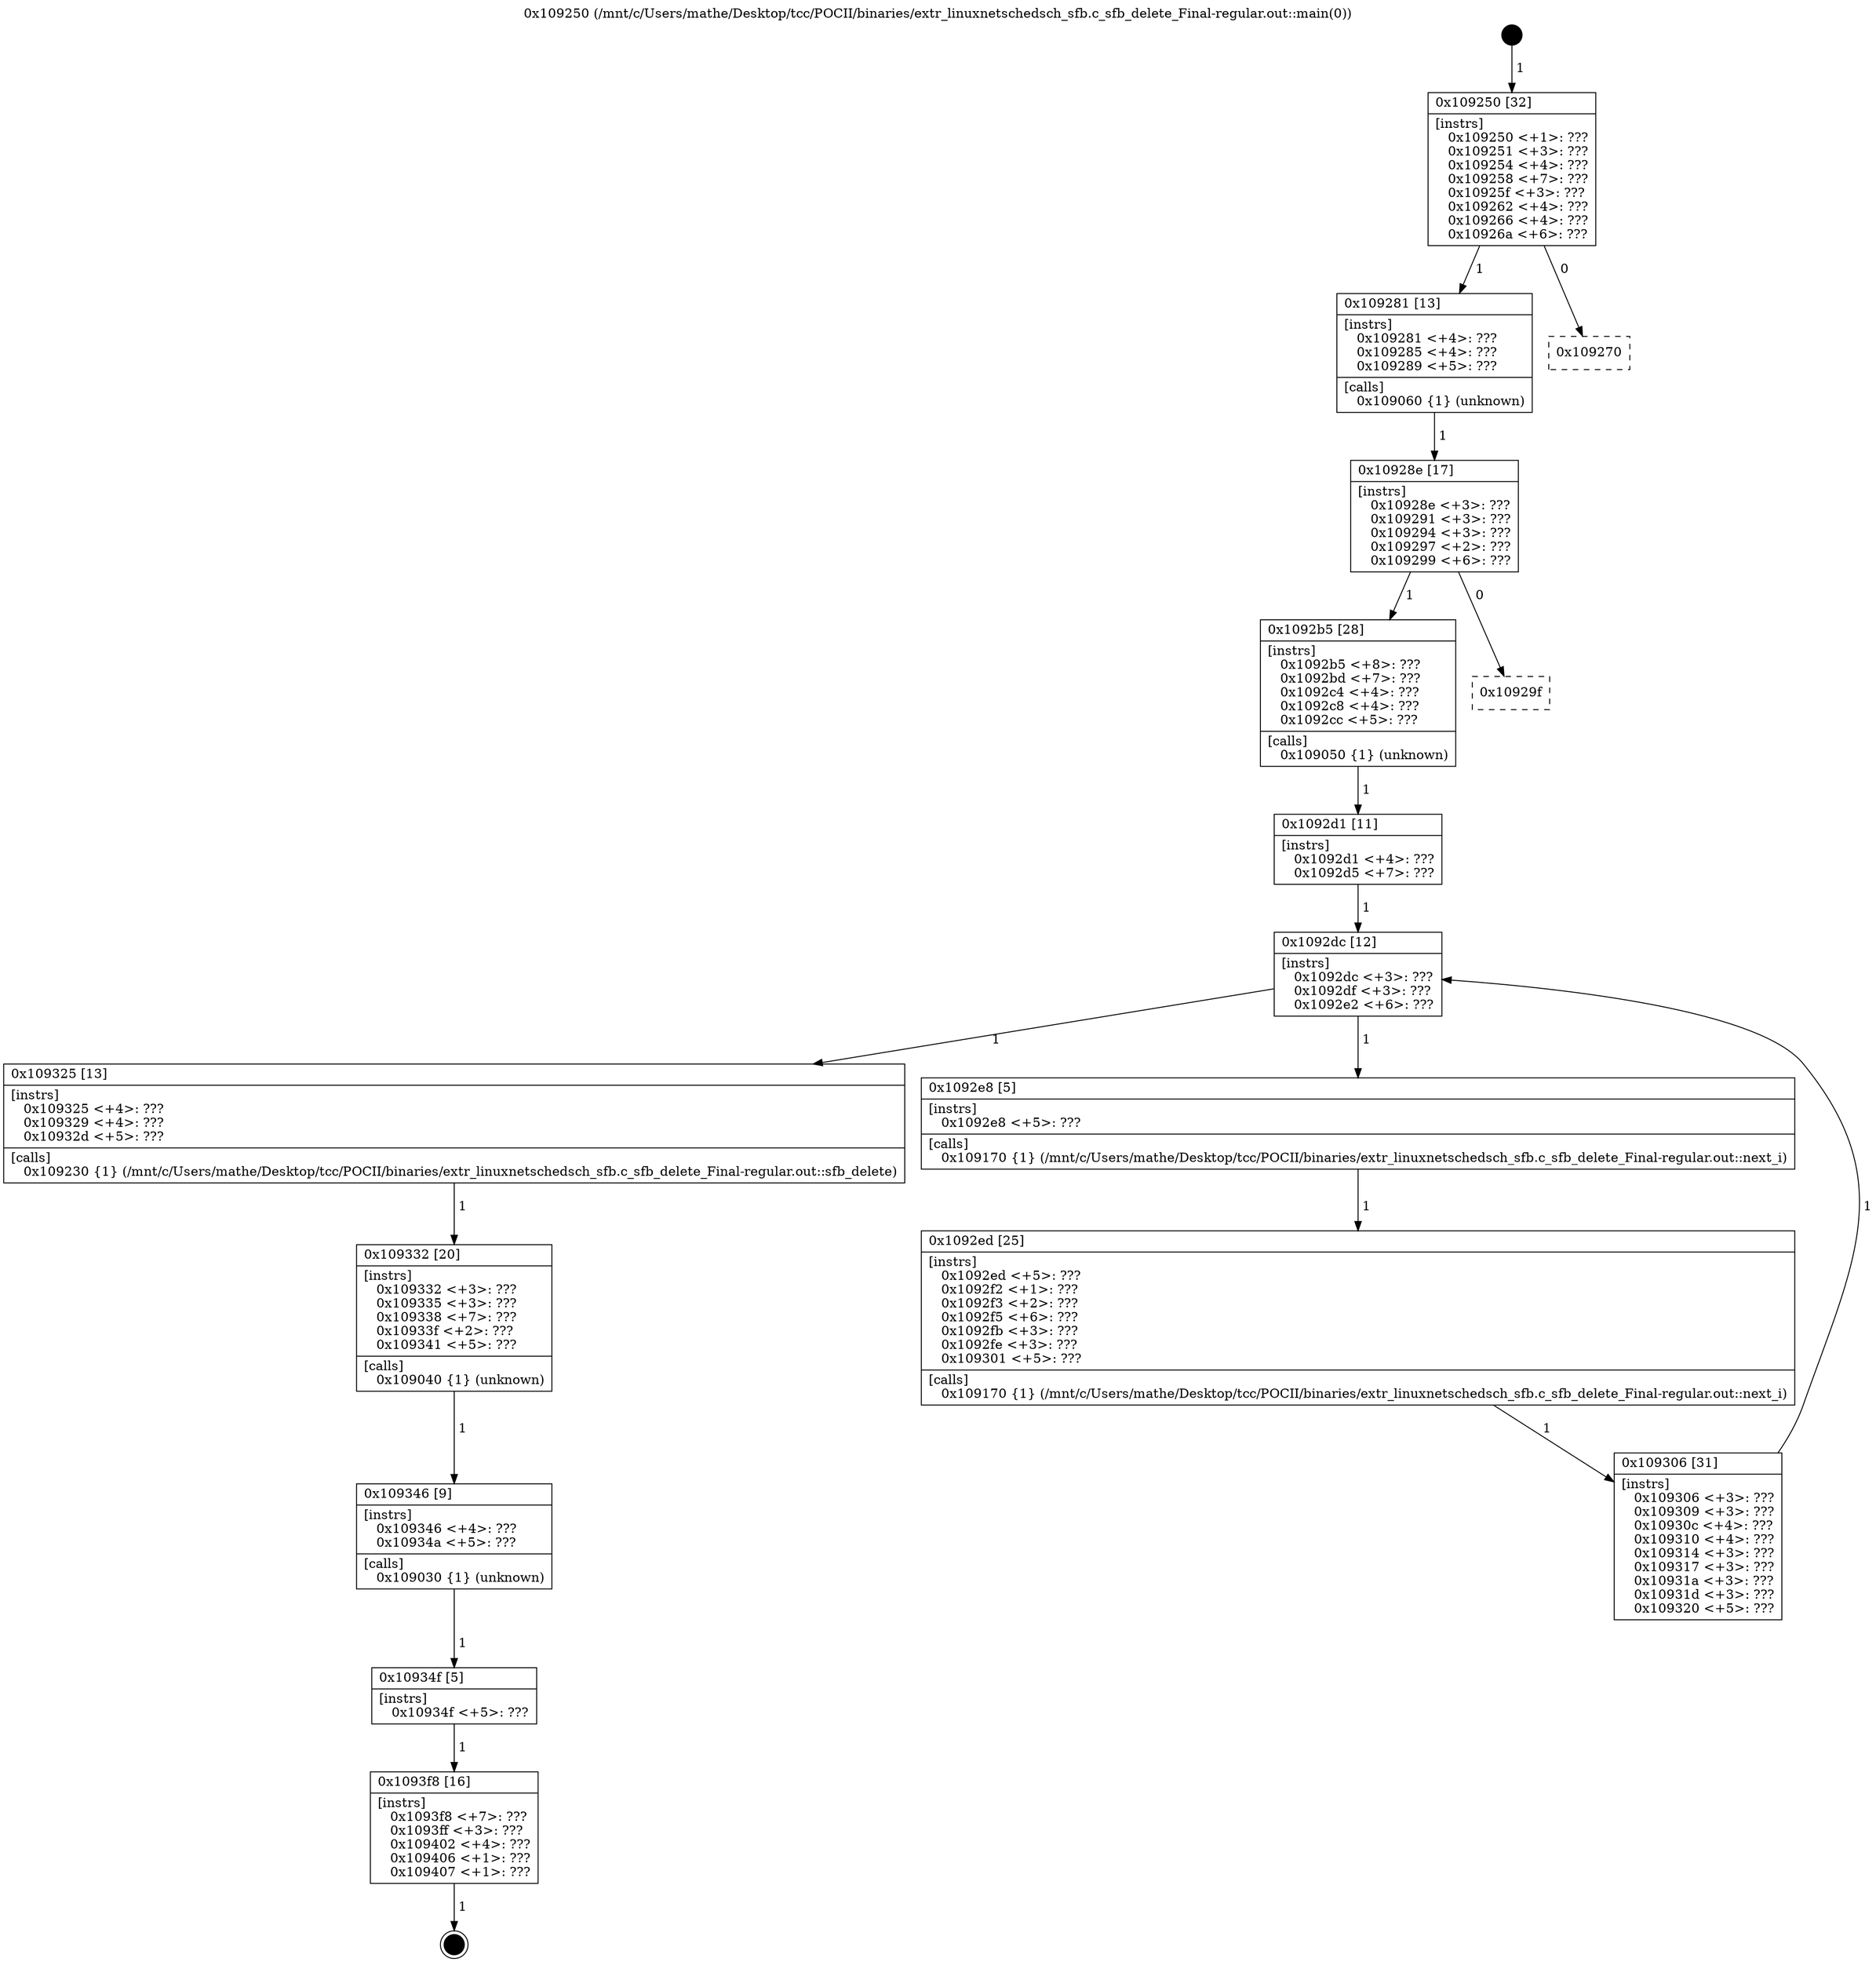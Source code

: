digraph "0x109250" {
  label = "0x109250 (/mnt/c/Users/mathe/Desktop/tcc/POCII/binaries/extr_linuxnetschedsch_sfb.c_sfb_delete_Final-regular.out::main(0))"
  labelloc = "t"
  node[shape=record]

  Entry [label="",width=0.3,height=0.3,shape=circle,fillcolor=black,style=filled]
  "0x109250" [label="{
     0x109250 [32]\l
     | [instrs]\l
     &nbsp;&nbsp;0x109250 \<+1\>: ???\l
     &nbsp;&nbsp;0x109251 \<+3\>: ???\l
     &nbsp;&nbsp;0x109254 \<+4\>: ???\l
     &nbsp;&nbsp;0x109258 \<+7\>: ???\l
     &nbsp;&nbsp;0x10925f \<+3\>: ???\l
     &nbsp;&nbsp;0x109262 \<+4\>: ???\l
     &nbsp;&nbsp;0x109266 \<+4\>: ???\l
     &nbsp;&nbsp;0x10926a \<+6\>: ???\l
  }"]
  "0x109281" [label="{
     0x109281 [13]\l
     | [instrs]\l
     &nbsp;&nbsp;0x109281 \<+4\>: ???\l
     &nbsp;&nbsp;0x109285 \<+4\>: ???\l
     &nbsp;&nbsp;0x109289 \<+5\>: ???\l
     | [calls]\l
     &nbsp;&nbsp;0x109060 \{1\} (unknown)\l
  }"]
  "0x109270" [label="{
     0x109270\l
  }", style=dashed]
  "0x10928e" [label="{
     0x10928e [17]\l
     | [instrs]\l
     &nbsp;&nbsp;0x10928e \<+3\>: ???\l
     &nbsp;&nbsp;0x109291 \<+3\>: ???\l
     &nbsp;&nbsp;0x109294 \<+3\>: ???\l
     &nbsp;&nbsp;0x109297 \<+2\>: ???\l
     &nbsp;&nbsp;0x109299 \<+6\>: ???\l
  }"]
  "0x1092b5" [label="{
     0x1092b5 [28]\l
     | [instrs]\l
     &nbsp;&nbsp;0x1092b5 \<+8\>: ???\l
     &nbsp;&nbsp;0x1092bd \<+7\>: ???\l
     &nbsp;&nbsp;0x1092c4 \<+4\>: ???\l
     &nbsp;&nbsp;0x1092c8 \<+4\>: ???\l
     &nbsp;&nbsp;0x1092cc \<+5\>: ???\l
     | [calls]\l
     &nbsp;&nbsp;0x109050 \{1\} (unknown)\l
  }"]
  "0x10929f" [label="{
     0x10929f\l
  }", style=dashed]
  "0x1092dc" [label="{
     0x1092dc [12]\l
     | [instrs]\l
     &nbsp;&nbsp;0x1092dc \<+3\>: ???\l
     &nbsp;&nbsp;0x1092df \<+3\>: ???\l
     &nbsp;&nbsp;0x1092e2 \<+6\>: ???\l
  }"]
  "0x109325" [label="{
     0x109325 [13]\l
     | [instrs]\l
     &nbsp;&nbsp;0x109325 \<+4\>: ???\l
     &nbsp;&nbsp;0x109329 \<+4\>: ???\l
     &nbsp;&nbsp;0x10932d \<+5\>: ???\l
     | [calls]\l
     &nbsp;&nbsp;0x109230 \{1\} (/mnt/c/Users/mathe/Desktop/tcc/POCII/binaries/extr_linuxnetschedsch_sfb.c_sfb_delete_Final-regular.out::sfb_delete)\l
  }"]
  "0x1092e8" [label="{
     0x1092e8 [5]\l
     | [instrs]\l
     &nbsp;&nbsp;0x1092e8 \<+5\>: ???\l
     | [calls]\l
     &nbsp;&nbsp;0x109170 \{1\} (/mnt/c/Users/mathe/Desktop/tcc/POCII/binaries/extr_linuxnetschedsch_sfb.c_sfb_delete_Final-regular.out::next_i)\l
  }"]
  "0x1092ed" [label="{
     0x1092ed [25]\l
     | [instrs]\l
     &nbsp;&nbsp;0x1092ed \<+5\>: ???\l
     &nbsp;&nbsp;0x1092f2 \<+1\>: ???\l
     &nbsp;&nbsp;0x1092f3 \<+2\>: ???\l
     &nbsp;&nbsp;0x1092f5 \<+6\>: ???\l
     &nbsp;&nbsp;0x1092fb \<+3\>: ???\l
     &nbsp;&nbsp;0x1092fe \<+3\>: ???\l
     &nbsp;&nbsp;0x109301 \<+5\>: ???\l
     | [calls]\l
     &nbsp;&nbsp;0x109170 \{1\} (/mnt/c/Users/mathe/Desktop/tcc/POCII/binaries/extr_linuxnetschedsch_sfb.c_sfb_delete_Final-regular.out::next_i)\l
  }"]
  "0x109306" [label="{
     0x109306 [31]\l
     | [instrs]\l
     &nbsp;&nbsp;0x109306 \<+3\>: ???\l
     &nbsp;&nbsp;0x109309 \<+3\>: ???\l
     &nbsp;&nbsp;0x10930c \<+4\>: ???\l
     &nbsp;&nbsp;0x109310 \<+4\>: ???\l
     &nbsp;&nbsp;0x109314 \<+3\>: ???\l
     &nbsp;&nbsp;0x109317 \<+3\>: ???\l
     &nbsp;&nbsp;0x10931a \<+3\>: ???\l
     &nbsp;&nbsp;0x10931d \<+3\>: ???\l
     &nbsp;&nbsp;0x109320 \<+5\>: ???\l
  }"]
  "0x1092d1" [label="{
     0x1092d1 [11]\l
     | [instrs]\l
     &nbsp;&nbsp;0x1092d1 \<+4\>: ???\l
     &nbsp;&nbsp;0x1092d5 \<+7\>: ???\l
  }"]
  "0x109332" [label="{
     0x109332 [20]\l
     | [instrs]\l
     &nbsp;&nbsp;0x109332 \<+3\>: ???\l
     &nbsp;&nbsp;0x109335 \<+3\>: ???\l
     &nbsp;&nbsp;0x109338 \<+7\>: ???\l
     &nbsp;&nbsp;0x10933f \<+2\>: ???\l
     &nbsp;&nbsp;0x109341 \<+5\>: ???\l
     | [calls]\l
     &nbsp;&nbsp;0x109040 \{1\} (unknown)\l
  }"]
  "0x109346" [label="{
     0x109346 [9]\l
     | [instrs]\l
     &nbsp;&nbsp;0x109346 \<+4\>: ???\l
     &nbsp;&nbsp;0x10934a \<+5\>: ???\l
     | [calls]\l
     &nbsp;&nbsp;0x109030 \{1\} (unknown)\l
  }"]
  "0x10934f" [label="{
     0x10934f [5]\l
     | [instrs]\l
     &nbsp;&nbsp;0x10934f \<+5\>: ???\l
  }"]
  "0x1093f8" [label="{
     0x1093f8 [16]\l
     | [instrs]\l
     &nbsp;&nbsp;0x1093f8 \<+7\>: ???\l
     &nbsp;&nbsp;0x1093ff \<+3\>: ???\l
     &nbsp;&nbsp;0x109402 \<+4\>: ???\l
     &nbsp;&nbsp;0x109406 \<+1\>: ???\l
     &nbsp;&nbsp;0x109407 \<+1\>: ???\l
  }"]
  Exit [label="",width=0.3,height=0.3,shape=circle,fillcolor=black,style=filled,peripheries=2]
  Entry -> "0x109250" [label=" 1"]
  "0x109250" -> "0x109281" [label=" 1"]
  "0x109250" -> "0x109270" [label=" 0"]
  "0x109281" -> "0x10928e" [label=" 1"]
  "0x10928e" -> "0x1092b5" [label=" 1"]
  "0x10928e" -> "0x10929f" [label=" 0"]
  "0x1092b5" -> "0x1092d1" [label=" 1"]
  "0x1092dc" -> "0x109325" [label=" 1"]
  "0x1092dc" -> "0x1092e8" [label=" 1"]
  "0x1092e8" -> "0x1092ed" [label=" 1"]
  "0x1092ed" -> "0x109306" [label=" 1"]
  "0x1092d1" -> "0x1092dc" [label=" 1"]
  "0x109306" -> "0x1092dc" [label=" 1"]
  "0x109325" -> "0x109332" [label=" 1"]
  "0x109332" -> "0x109346" [label=" 1"]
  "0x109346" -> "0x10934f" [label=" 1"]
  "0x10934f" -> "0x1093f8" [label=" 1"]
  "0x1093f8" -> Exit [label=" 1"]
}
